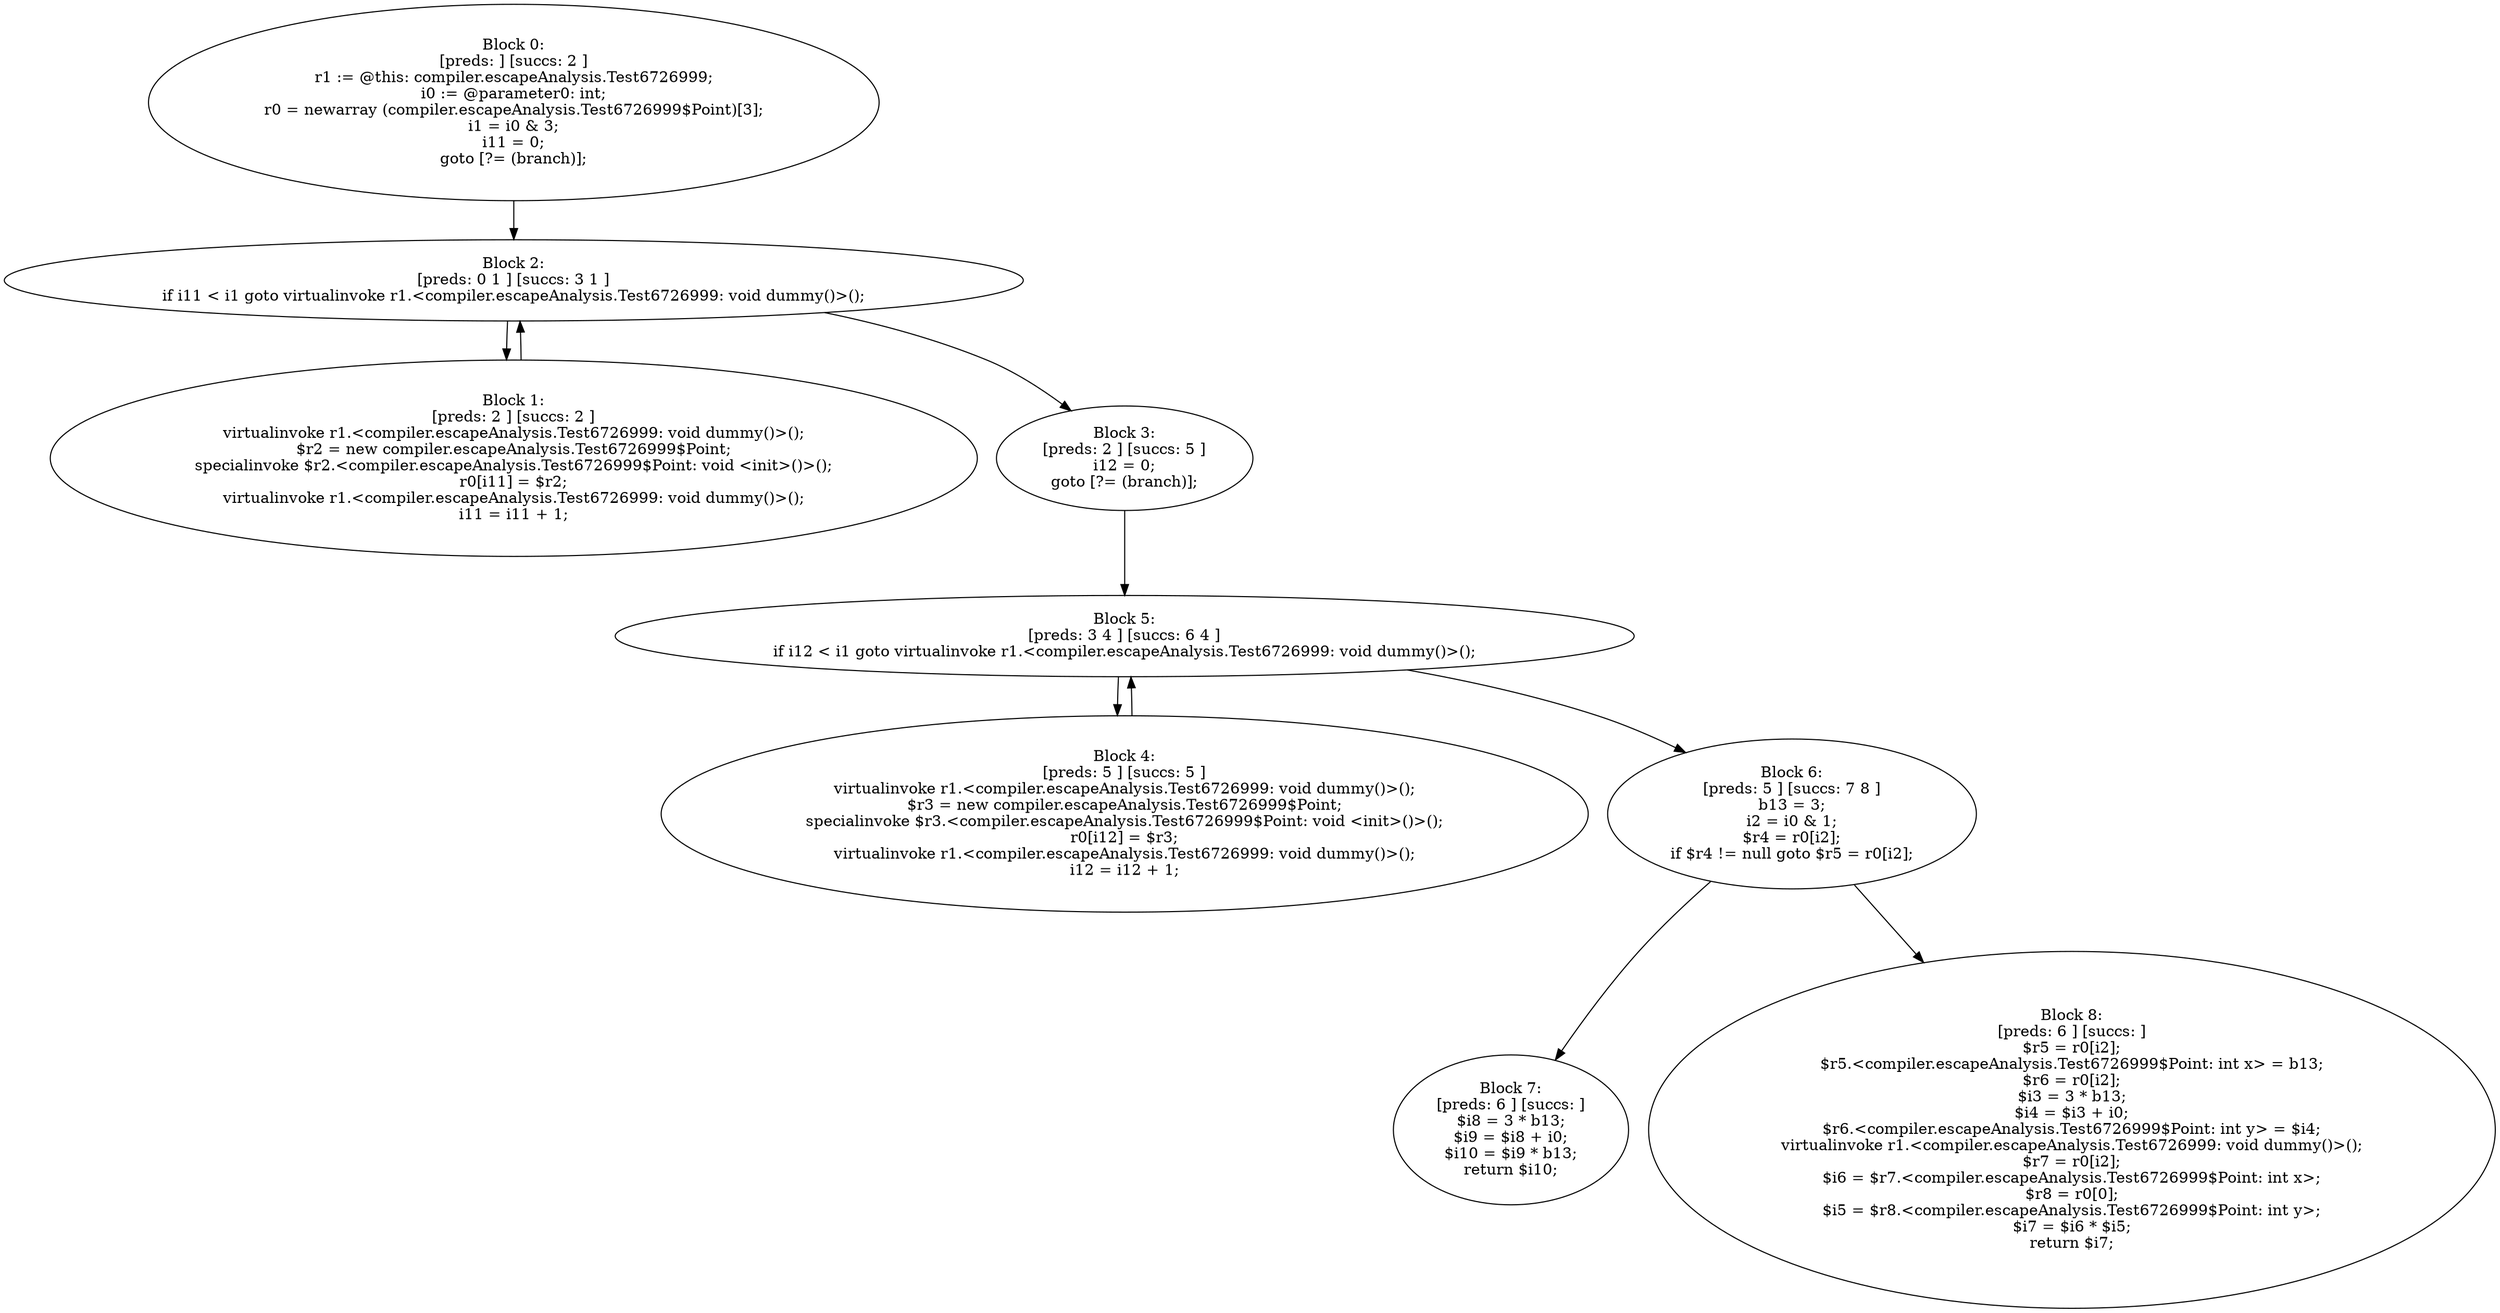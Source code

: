 digraph "unitGraph" {
    "Block 0:
[preds: ] [succs: 2 ]
r1 := @this: compiler.escapeAnalysis.Test6726999;
i0 := @parameter0: int;
r0 = newarray (compiler.escapeAnalysis.Test6726999$Point)[3];
i1 = i0 & 3;
i11 = 0;
goto [?= (branch)];
"
    "Block 1:
[preds: 2 ] [succs: 2 ]
virtualinvoke r1.<compiler.escapeAnalysis.Test6726999: void dummy()>();
$r2 = new compiler.escapeAnalysis.Test6726999$Point;
specialinvoke $r2.<compiler.escapeAnalysis.Test6726999$Point: void <init>()>();
r0[i11] = $r2;
virtualinvoke r1.<compiler.escapeAnalysis.Test6726999: void dummy()>();
i11 = i11 + 1;
"
    "Block 2:
[preds: 0 1 ] [succs: 3 1 ]
if i11 < i1 goto virtualinvoke r1.<compiler.escapeAnalysis.Test6726999: void dummy()>();
"
    "Block 3:
[preds: 2 ] [succs: 5 ]
i12 = 0;
goto [?= (branch)];
"
    "Block 4:
[preds: 5 ] [succs: 5 ]
virtualinvoke r1.<compiler.escapeAnalysis.Test6726999: void dummy()>();
$r3 = new compiler.escapeAnalysis.Test6726999$Point;
specialinvoke $r3.<compiler.escapeAnalysis.Test6726999$Point: void <init>()>();
r0[i12] = $r3;
virtualinvoke r1.<compiler.escapeAnalysis.Test6726999: void dummy()>();
i12 = i12 + 1;
"
    "Block 5:
[preds: 3 4 ] [succs: 6 4 ]
if i12 < i1 goto virtualinvoke r1.<compiler.escapeAnalysis.Test6726999: void dummy()>();
"
    "Block 6:
[preds: 5 ] [succs: 7 8 ]
b13 = 3;
i2 = i0 & 1;
$r4 = r0[i2];
if $r4 != null goto $r5 = r0[i2];
"
    "Block 7:
[preds: 6 ] [succs: ]
$i8 = 3 * b13;
$i9 = $i8 + i0;
$i10 = $i9 * b13;
return $i10;
"
    "Block 8:
[preds: 6 ] [succs: ]
$r5 = r0[i2];
$r5.<compiler.escapeAnalysis.Test6726999$Point: int x> = b13;
$r6 = r0[i2];
$i3 = 3 * b13;
$i4 = $i3 + i0;
$r6.<compiler.escapeAnalysis.Test6726999$Point: int y> = $i4;
virtualinvoke r1.<compiler.escapeAnalysis.Test6726999: void dummy()>();
$r7 = r0[i2];
$i6 = $r7.<compiler.escapeAnalysis.Test6726999$Point: int x>;
$r8 = r0[0];
$i5 = $r8.<compiler.escapeAnalysis.Test6726999$Point: int y>;
$i7 = $i6 * $i5;
return $i7;
"
    "Block 0:
[preds: ] [succs: 2 ]
r1 := @this: compiler.escapeAnalysis.Test6726999;
i0 := @parameter0: int;
r0 = newarray (compiler.escapeAnalysis.Test6726999$Point)[3];
i1 = i0 & 3;
i11 = 0;
goto [?= (branch)];
"->"Block 2:
[preds: 0 1 ] [succs: 3 1 ]
if i11 < i1 goto virtualinvoke r1.<compiler.escapeAnalysis.Test6726999: void dummy()>();
";
    "Block 1:
[preds: 2 ] [succs: 2 ]
virtualinvoke r1.<compiler.escapeAnalysis.Test6726999: void dummy()>();
$r2 = new compiler.escapeAnalysis.Test6726999$Point;
specialinvoke $r2.<compiler.escapeAnalysis.Test6726999$Point: void <init>()>();
r0[i11] = $r2;
virtualinvoke r1.<compiler.escapeAnalysis.Test6726999: void dummy()>();
i11 = i11 + 1;
"->"Block 2:
[preds: 0 1 ] [succs: 3 1 ]
if i11 < i1 goto virtualinvoke r1.<compiler.escapeAnalysis.Test6726999: void dummy()>();
";
    "Block 2:
[preds: 0 1 ] [succs: 3 1 ]
if i11 < i1 goto virtualinvoke r1.<compiler.escapeAnalysis.Test6726999: void dummy()>();
"->"Block 3:
[preds: 2 ] [succs: 5 ]
i12 = 0;
goto [?= (branch)];
";
    "Block 2:
[preds: 0 1 ] [succs: 3 1 ]
if i11 < i1 goto virtualinvoke r1.<compiler.escapeAnalysis.Test6726999: void dummy()>();
"->"Block 1:
[preds: 2 ] [succs: 2 ]
virtualinvoke r1.<compiler.escapeAnalysis.Test6726999: void dummy()>();
$r2 = new compiler.escapeAnalysis.Test6726999$Point;
specialinvoke $r2.<compiler.escapeAnalysis.Test6726999$Point: void <init>()>();
r0[i11] = $r2;
virtualinvoke r1.<compiler.escapeAnalysis.Test6726999: void dummy()>();
i11 = i11 + 1;
";
    "Block 3:
[preds: 2 ] [succs: 5 ]
i12 = 0;
goto [?= (branch)];
"->"Block 5:
[preds: 3 4 ] [succs: 6 4 ]
if i12 < i1 goto virtualinvoke r1.<compiler.escapeAnalysis.Test6726999: void dummy()>();
";
    "Block 4:
[preds: 5 ] [succs: 5 ]
virtualinvoke r1.<compiler.escapeAnalysis.Test6726999: void dummy()>();
$r3 = new compiler.escapeAnalysis.Test6726999$Point;
specialinvoke $r3.<compiler.escapeAnalysis.Test6726999$Point: void <init>()>();
r0[i12] = $r3;
virtualinvoke r1.<compiler.escapeAnalysis.Test6726999: void dummy()>();
i12 = i12 + 1;
"->"Block 5:
[preds: 3 4 ] [succs: 6 4 ]
if i12 < i1 goto virtualinvoke r1.<compiler.escapeAnalysis.Test6726999: void dummy()>();
";
    "Block 5:
[preds: 3 4 ] [succs: 6 4 ]
if i12 < i1 goto virtualinvoke r1.<compiler.escapeAnalysis.Test6726999: void dummy()>();
"->"Block 6:
[preds: 5 ] [succs: 7 8 ]
b13 = 3;
i2 = i0 & 1;
$r4 = r0[i2];
if $r4 != null goto $r5 = r0[i2];
";
    "Block 5:
[preds: 3 4 ] [succs: 6 4 ]
if i12 < i1 goto virtualinvoke r1.<compiler.escapeAnalysis.Test6726999: void dummy()>();
"->"Block 4:
[preds: 5 ] [succs: 5 ]
virtualinvoke r1.<compiler.escapeAnalysis.Test6726999: void dummy()>();
$r3 = new compiler.escapeAnalysis.Test6726999$Point;
specialinvoke $r3.<compiler.escapeAnalysis.Test6726999$Point: void <init>()>();
r0[i12] = $r3;
virtualinvoke r1.<compiler.escapeAnalysis.Test6726999: void dummy()>();
i12 = i12 + 1;
";
    "Block 6:
[preds: 5 ] [succs: 7 8 ]
b13 = 3;
i2 = i0 & 1;
$r4 = r0[i2];
if $r4 != null goto $r5 = r0[i2];
"->"Block 7:
[preds: 6 ] [succs: ]
$i8 = 3 * b13;
$i9 = $i8 + i0;
$i10 = $i9 * b13;
return $i10;
";
    "Block 6:
[preds: 5 ] [succs: 7 8 ]
b13 = 3;
i2 = i0 & 1;
$r4 = r0[i2];
if $r4 != null goto $r5 = r0[i2];
"->"Block 8:
[preds: 6 ] [succs: ]
$r5 = r0[i2];
$r5.<compiler.escapeAnalysis.Test6726999$Point: int x> = b13;
$r6 = r0[i2];
$i3 = 3 * b13;
$i4 = $i3 + i0;
$r6.<compiler.escapeAnalysis.Test6726999$Point: int y> = $i4;
virtualinvoke r1.<compiler.escapeAnalysis.Test6726999: void dummy()>();
$r7 = r0[i2];
$i6 = $r7.<compiler.escapeAnalysis.Test6726999$Point: int x>;
$r8 = r0[0];
$i5 = $r8.<compiler.escapeAnalysis.Test6726999$Point: int y>;
$i7 = $i6 * $i5;
return $i7;
";
}
